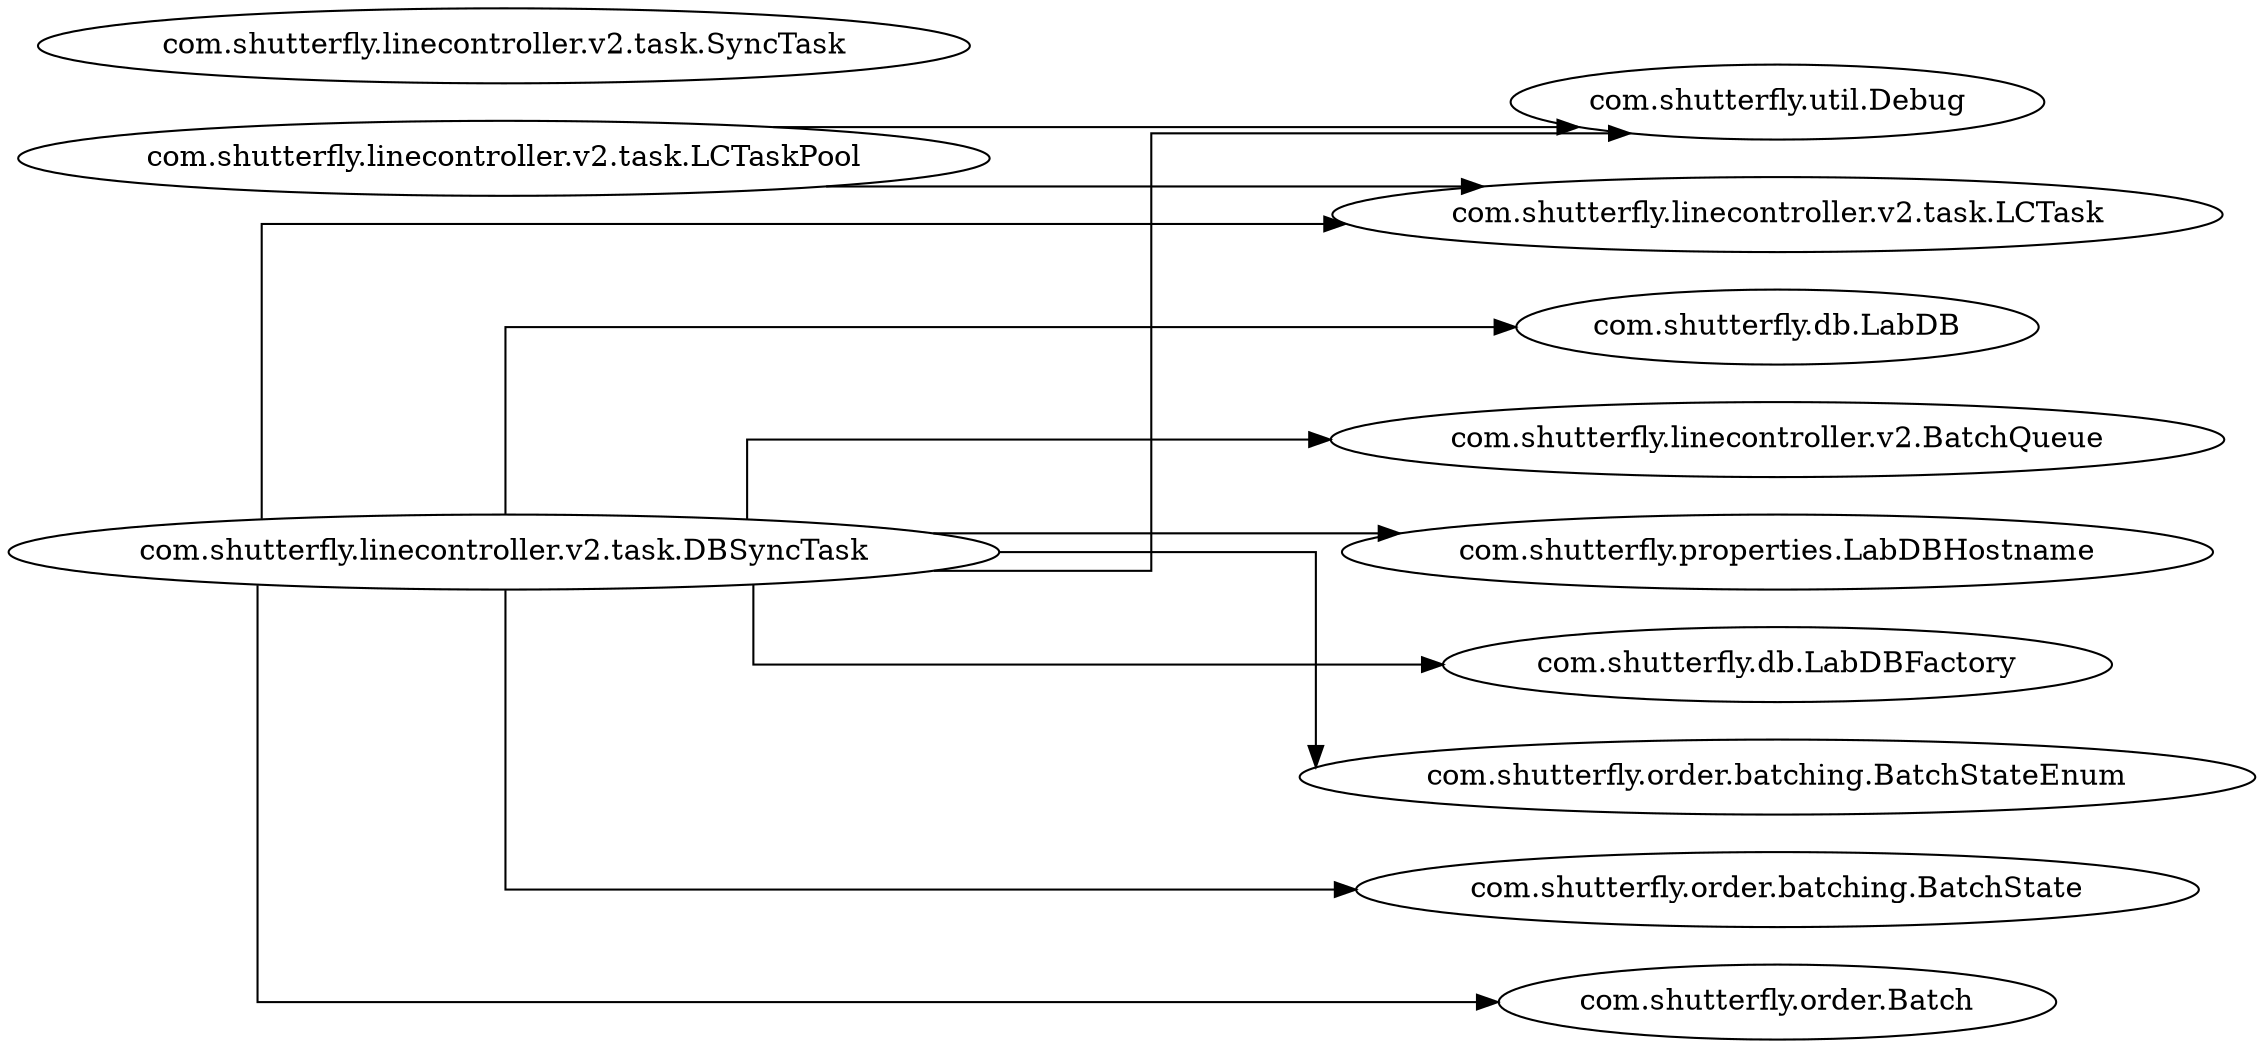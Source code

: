 digraph dependencyGraph {
 concentrate=true;
 rankdir="LR"; 
ranksep="2.0";
"com.shutterfly.linecontroller.v2.task.DBSyncTask"; 
"com.shutterfly.linecontroller.v2.task.DBSyncTask"->"com.shutterfly.linecontroller.v2.task.LCTask";
"com.shutterfly.linecontroller.v2.task.DBSyncTask"->"com.shutterfly.order.Batch";
"com.shutterfly.linecontroller.v2.task.DBSyncTask"->"com.shutterfly.db.LabDB";
"com.shutterfly.linecontroller.v2.task.DBSyncTask"->"com.shutterfly.linecontroller.v2.BatchQueue";
"com.shutterfly.linecontroller.v2.task.DBSyncTask"->"com.shutterfly.properties.LabDBHostname";
"com.shutterfly.linecontroller.v2.task.DBSyncTask"->"com.shutterfly.db.LabDBFactory";
"com.shutterfly.linecontroller.v2.task.DBSyncTask"->"com.shutterfly.order.batching.BatchStateEnum";
"com.shutterfly.linecontroller.v2.task.DBSyncTask"->"com.shutterfly.order.batching.BatchState";
"com.shutterfly.linecontroller.v2.task.DBSyncTask"->"com.shutterfly.util.Debug";
"com.shutterfly.linecontroller.v2.task.LCTask"; 
"com.shutterfly.linecontroller.v2.task.LCTaskPool"; 
"com.shutterfly.linecontroller.v2.task.LCTaskPool"->"com.shutterfly.linecontroller.v2.task.LCTask";
"com.shutterfly.linecontroller.v2.task.LCTaskPool"->"com.shutterfly.util.Debug";
"com.shutterfly.linecontroller.v2.task.SyncTask"; 
splines="ortho";
}